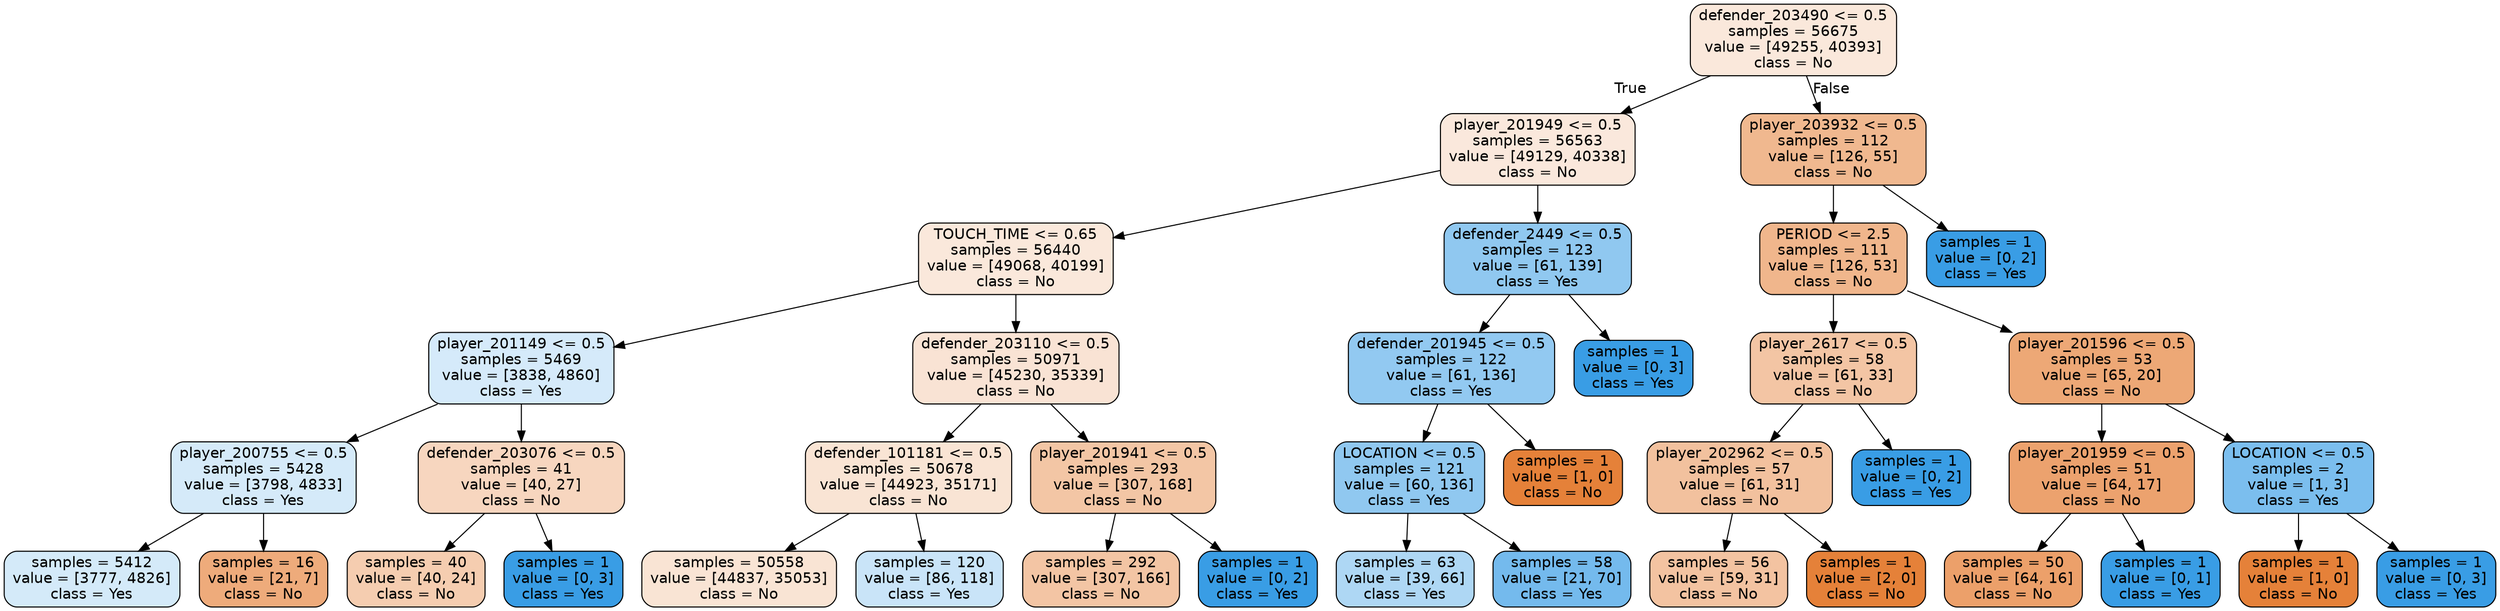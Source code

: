 digraph Tree {
node [shape=box, style="filled, rounded", color="black", fontname=helvetica] ;
edge [fontname=helvetica] ;
0 [label="defender_203490 <= 0.5\nsamples = 56675\nvalue = [49255, 40393]\nclass = No", fillcolor="#fae8db"] ;
1 [label="player_201949 <= 0.5\nsamples = 56563\nvalue = [49129, 40338]\nclass = No", fillcolor="#fae8dc"] ;
0 -> 1 [labeldistance=2.5, labelangle=45, headlabel="True"] ;
2 [label="TOUCH_TIME <= 0.65\nsamples = 56440\nvalue = [49068, 40199]\nclass = No", fillcolor="#fae8db"] ;
1 -> 2 ;
3 [label="player_201149 <= 0.5\nsamples = 5469\nvalue = [3838, 4860]\nclass = Yes", fillcolor="#d5eafa"] ;
2 -> 3 ;
4 [label="player_200755 <= 0.5\nsamples = 5428\nvalue = [3798, 4833]\nclass = Yes", fillcolor="#d5eaf9"] ;
3 -> 4 ;
5 [label="samples = 5412\nvalue = [3777, 4826]\nclass = Yes", fillcolor="#d4eaf9"] ;
4 -> 5 ;
6 [label="samples = 16\nvalue = [21, 7]\nclass = No", fillcolor="#eeab7b"] ;
4 -> 6 ;
7 [label="defender_203076 <= 0.5\nsamples = 41\nvalue = [40, 27]\nclass = No", fillcolor="#f7d6bf"] ;
3 -> 7 ;
8 [label="samples = 40\nvalue = [40, 24]\nclass = No", fillcolor="#f5cdb0"] ;
7 -> 8 ;
9 [label="samples = 1\nvalue = [0, 3]\nclass = Yes", fillcolor="#399de5"] ;
7 -> 9 ;
10 [label="defender_203110 <= 0.5\nsamples = 50971\nvalue = [45230, 35339]\nclass = No", fillcolor="#f9e3d4"] ;
2 -> 10 ;
11 [label="defender_101181 <= 0.5\nsamples = 50678\nvalue = [44923, 35171]\nclass = No", fillcolor="#f9e4d4"] ;
10 -> 11 ;
12 [label="samples = 50558\nvalue = [44837, 35053]\nclass = No", fillcolor="#f9e4d4"] ;
11 -> 12 ;
13 [label="samples = 120\nvalue = [86, 118]\nclass = Yes", fillcolor="#c9e4f8"] ;
11 -> 13 ;
14 [label="player_201941 <= 0.5\nsamples = 293\nvalue = [307, 168]\nclass = No", fillcolor="#f3c6a5"] ;
10 -> 14 ;
15 [label="samples = 292\nvalue = [307, 166]\nclass = No", fillcolor="#f3c5a4"] ;
14 -> 15 ;
16 [label="samples = 1\nvalue = [0, 2]\nclass = Yes", fillcolor="#399de5"] ;
14 -> 16 ;
17 [label="defender_2449 <= 0.5\nsamples = 123\nvalue = [61, 139]\nclass = Yes", fillcolor="#90c8f0"] ;
1 -> 17 ;
18 [label="defender_201945 <= 0.5\nsamples = 122\nvalue = [61, 136]\nclass = Yes", fillcolor="#92c9f1"] ;
17 -> 18 ;
19 [label="LOCATION <= 0.5\nsamples = 121\nvalue = [60, 136]\nclass = Yes", fillcolor="#90c8f0"] ;
18 -> 19 ;
20 [label="samples = 63\nvalue = [39, 66]\nclass = Yes", fillcolor="#aed7f4"] ;
19 -> 20 ;
21 [label="samples = 58\nvalue = [21, 70]\nclass = Yes", fillcolor="#74baed"] ;
19 -> 21 ;
22 [label="samples = 1\nvalue = [1, 0]\nclass = No", fillcolor="#e58139"] ;
18 -> 22 ;
23 [label="samples = 1\nvalue = [0, 3]\nclass = Yes", fillcolor="#399de5"] ;
17 -> 23 ;
24 [label="player_203932 <= 0.5\nsamples = 112\nvalue = [126, 55]\nclass = No", fillcolor="#f0b88f"] ;
0 -> 24 [labeldistance=2.5, labelangle=-45, headlabel="False"] ;
25 [label="PERIOD <= 2.5\nsamples = 111\nvalue = [126, 53]\nclass = No", fillcolor="#f0b68c"] ;
24 -> 25 ;
26 [label="player_2617 <= 0.5\nsamples = 58\nvalue = [61, 33]\nclass = No", fillcolor="#f3c5a4"] ;
25 -> 26 ;
27 [label="player_202962 <= 0.5\nsamples = 57\nvalue = [61, 31]\nclass = No", fillcolor="#f2c19e"] ;
26 -> 27 ;
28 [label="samples = 56\nvalue = [59, 31]\nclass = No", fillcolor="#f3c3a1"] ;
27 -> 28 ;
29 [label="samples = 1\nvalue = [2, 0]\nclass = No", fillcolor="#e58139"] ;
27 -> 29 ;
30 [label="samples = 1\nvalue = [0, 2]\nclass = Yes", fillcolor="#399de5"] ;
26 -> 30 ;
31 [label="player_201596 <= 0.5\nsamples = 53\nvalue = [65, 20]\nclass = No", fillcolor="#eda876"] ;
25 -> 31 ;
32 [label="player_201959 <= 0.5\nsamples = 51\nvalue = [64, 17]\nclass = No", fillcolor="#eca26e"] ;
31 -> 32 ;
33 [label="samples = 50\nvalue = [64, 16]\nclass = No", fillcolor="#eca06a"] ;
32 -> 33 ;
34 [label="samples = 1\nvalue = [0, 1]\nclass = Yes", fillcolor="#399de5"] ;
32 -> 34 ;
35 [label="LOCATION <= 0.5\nsamples = 2\nvalue = [1, 3]\nclass = Yes", fillcolor="#7bbeee"] ;
31 -> 35 ;
36 [label="samples = 1\nvalue = [1, 0]\nclass = No", fillcolor="#e58139"] ;
35 -> 36 ;
37 [label="samples = 1\nvalue = [0, 3]\nclass = Yes", fillcolor="#399de5"] ;
35 -> 37 ;
38 [label="samples = 1\nvalue = [0, 2]\nclass = Yes", fillcolor="#399de5"] ;
24 -> 38 ;
}